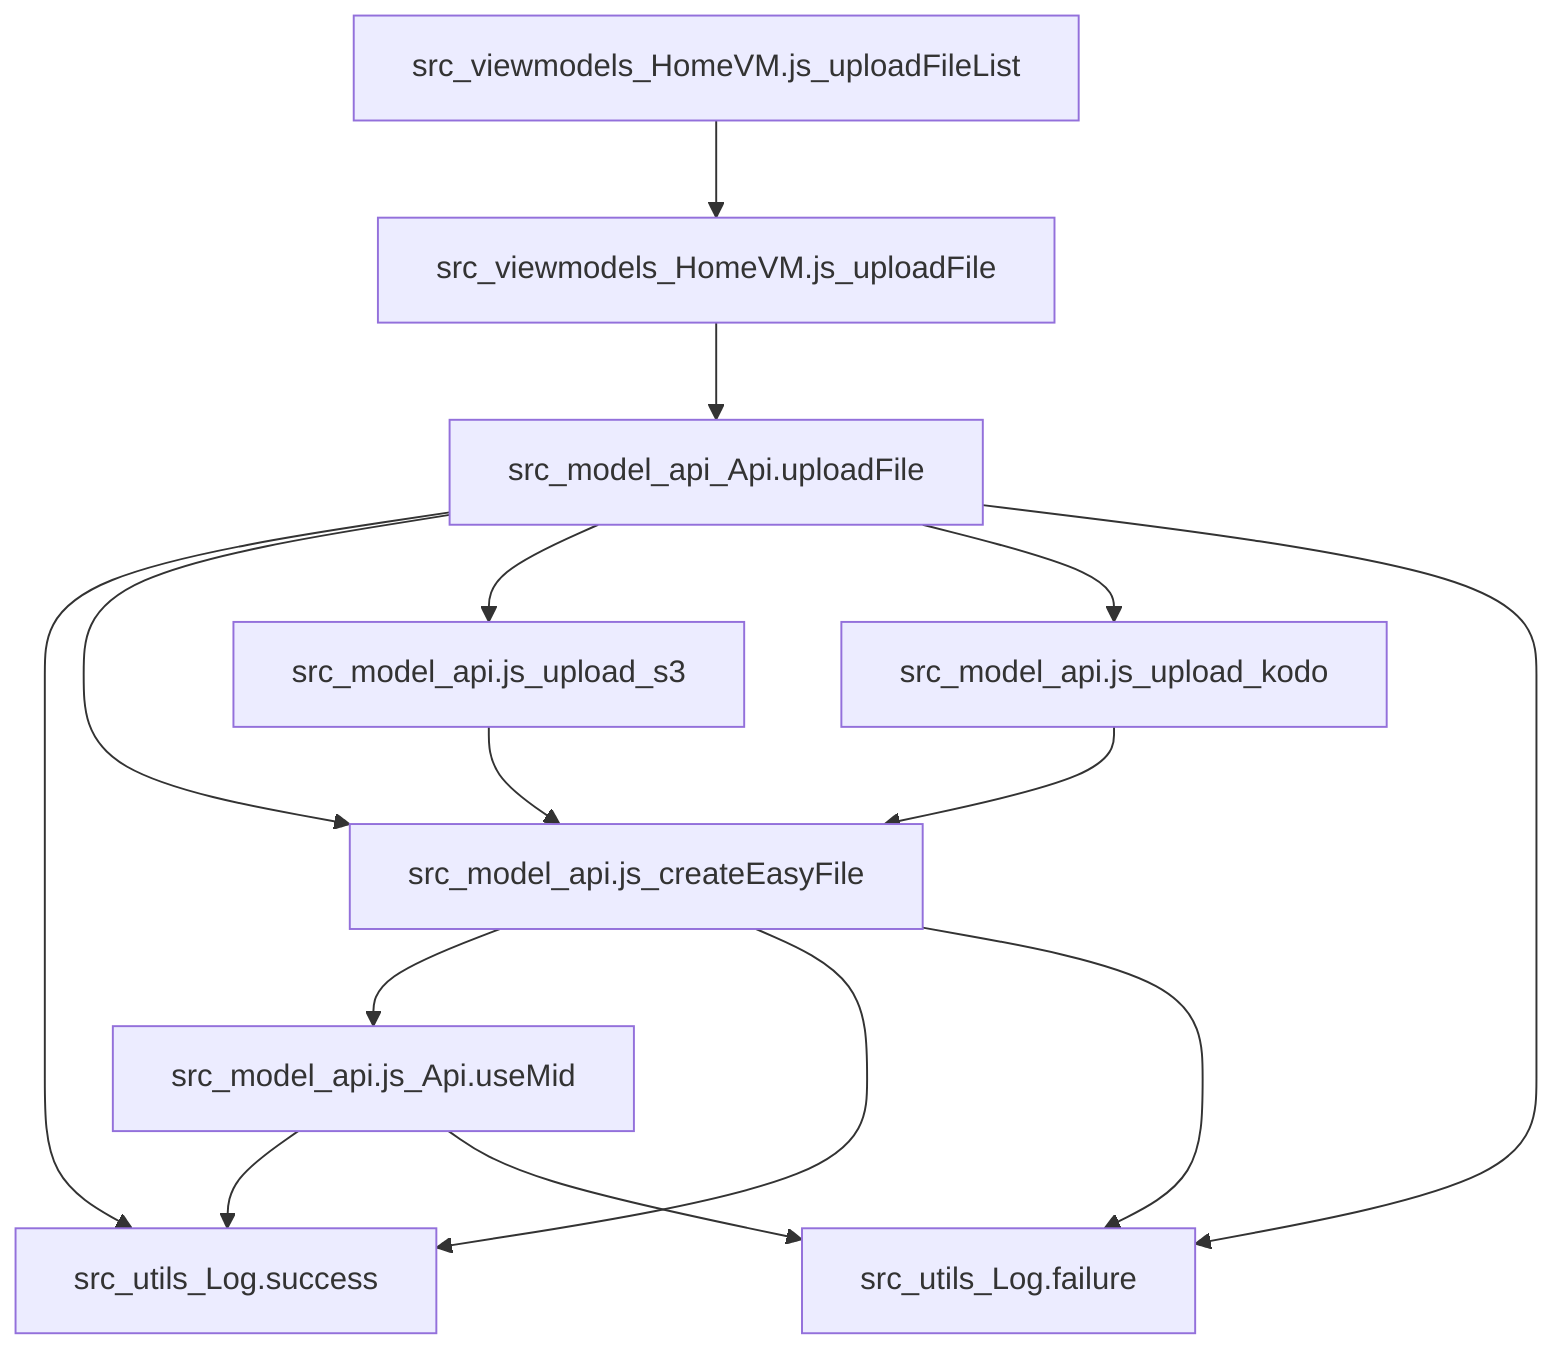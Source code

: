 graph TD
  src_model_api.js_createEasyFile --> src_model_api.js_Api.useMid
  src_model_api.js_createEasyFile --> src_utils_Log.success
  src_model_api.js_createEasyFile --> src_utils_Log.failure
  src_model_api.js_upload_s3 --> src_model_api.js_createEasyFile
  src_model_api.js_upload_kodo --> src_model_api.js_createEasyFile
  src_model_api_Api.uploadFile --> src_utils_Log.success
  src_model_api_Api.uploadFile --> src_model_api.js_createEasyFile
  src_model_api_Api.uploadFile --> src_model_api.js_upload_s3
  src_model_api_Api.uploadFile --> src_model_api.js_upload_kodo
  src_model_api_Api.uploadFile --> src_utils_Log.failure
  src_model_api.js_Api.useMid --> src_utils_Log.success
  src_model_api.js_Api.useMid --> src_utils_Log.failure
  src_viewmodels_HomeVM.js_uploadFile --> src_model_api_Api.uploadFile
  src_viewmodels_HomeVM.js_uploadFileList --> src_viewmodels_HomeVM.js_uploadFile